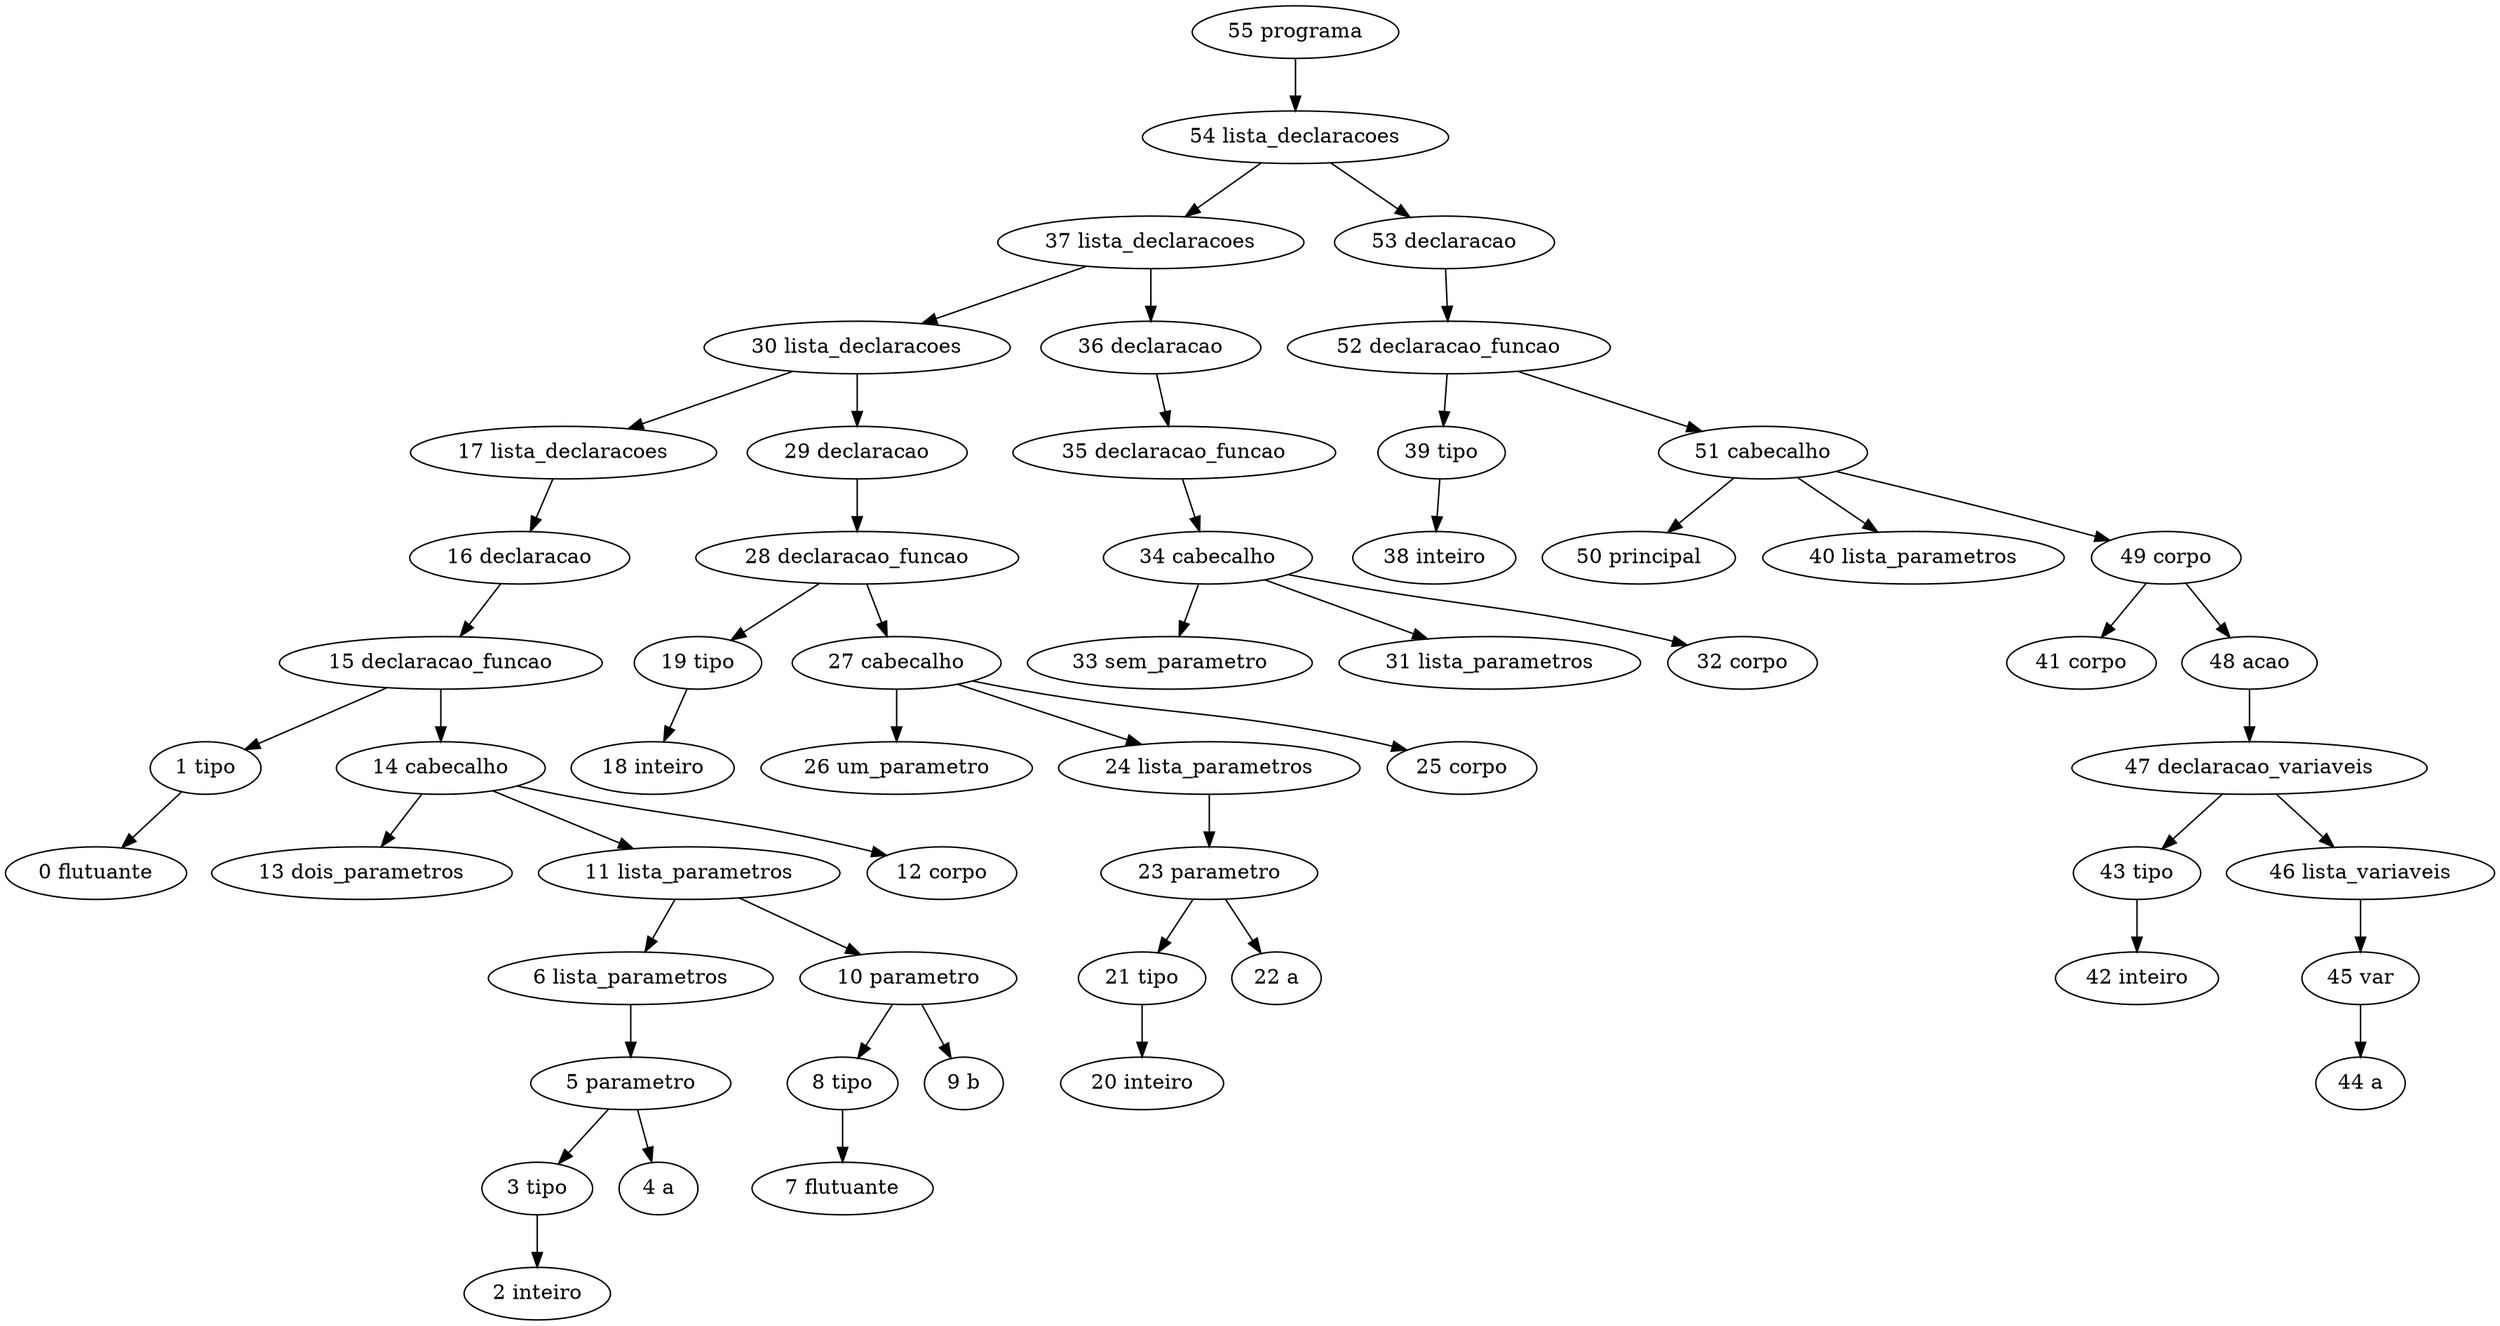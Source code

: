// Análise sintática
digraph {
	"55 programa"
	"54 lista_declaracoes"
	"55 programa" -> "54 lista_declaracoes"
	"37 lista_declaracoes"
	"54 lista_declaracoes" -> "37 lista_declaracoes"
	"30 lista_declaracoes"
	"37 lista_declaracoes" -> "30 lista_declaracoes"
	"17 lista_declaracoes"
	"30 lista_declaracoes" -> "17 lista_declaracoes"
	"16 declaracao"
	"17 lista_declaracoes" -> "16 declaracao"
	"15 declaracao_funcao"
	"16 declaracao" -> "15 declaracao_funcao"
	"1 tipo"
	"15 declaracao_funcao" -> "1 tipo"
	"0 flutuante"
	"1 tipo" -> "0 flutuante"
	"14 cabecalho"
	"15 declaracao_funcao" -> "14 cabecalho"
	"13 dois_parametros"
	"14 cabecalho" -> "13 dois_parametros"
	"11 lista_parametros"
	"14 cabecalho" -> "11 lista_parametros"
	"6 lista_parametros"
	"11 lista_parametros" -> "6 lista_parametros"
	"5 parametro"
	"6 lista_parametros" -> "5 parametro"
	"3 tipo"
	"5 parametro" -> "3 tipo"
	"2 inteiro"
	"3 tipo" -> "2 inteiro"
	"4 a"
	"5 parametro" -> "4 a"
	"10 parametro"
	"11 lista_parametros" -> "10 parametro"
	"8 tipo"
	"10 parametro" -> "8 tipo"
	"7 flutuante"
	"8 tipo" -> "7 flutuante"
	"9 b"
	"10 parametro" -> "9 b"
	"12 corpo"
	"14 cabecalho" -> "12 corpo"
	"29 declaracao"
	"30 lista_declaracoes" -> "29 declaracao"
	"28 declaracao_funcao"
	"29 declaracao" -> "28 declaracao_funcao"
	"19 tipo"
	"28 declaracao_funcao" -> "19 tipo"
	"18 inteiro"
	"19 tipo" -> "18 inteiro"
	"27 cabecalho"
	"28 declaracao_funcao" -> "27 cabecalho"
	"26 um_parametro"
	"27 cabecalho" -> "26 um_parametro"
	"24 lista_parametros"
	"27 cabecalho" -> "24 lista_parametros"
	"23 parametro"
	"24 lista_parametros" -> "23 parametro"
	"21 tipo"
	"23 parametro" -> "21 tipo"
	"20 inteiro"
	"21 tipo" -> "20 inteiro"
	"22 a"
	"23 parametro" -> "22 a"
	"25 corpo"
	"27 cabecalho" -> "25 corpo"
	"36 declaracao"
	"37 lista_declaracoes" -> "36 declaracao"
	"35 declaracao_funcao"
	"36 declaracao" -> "35 declaracao_funcao"
	"34 cabecalho"
	"35 declaracao_funcao" -> "34 cabecalho"
	"33 sem_parametro"
	"34 cabecalho" -> "33 sem_parametro"
	"31 lista_parametros"
	"34 cabecalho" -> "31 lista_parametros"
	"32 corpo"
	"34 cabecalho" -> "32 corpo"
	"53 declaracao"
	"54 lista_declaracoes" -> "53 declaracao"
	"52 declaracao_funcao"
	"53 declaracao" -> "52 declaracao_funcao"
	"39 tipo"
	"52 declaracao_funcao" -> "39 tipo"
	"38 inteiro"
	"39 tipo" -> "38 inteiro"
	"51 cabecalho"
	"52 declaracao_funcao" -> "51 cabecalho"
	"50 principal"
	"51 cabecalho" -> "50 principal"
	"40 lista_parametros"
	"51 cabecalho" -> "40 lista_parametros"
	"49 corpo"
	"51 cabecalho" -> "49 corpo"
	"41 corpo"
	"49 corpo" -> "41 corpo"
	"48 acao"
	"49 corpo" -> "48 acao"
	"47 declaracao_variaveis"
	"48 acao" -> "47 declaracao_variaveis"
	"43 tipo"
	"47 declaracao_variaveis" -> "43 tipo"
	"42 inteiro"
	"43 tipo" -> "42 inteiro"
	"46 lista_variaveis"
	"47 declaracao_variaveis" -> "46 lista_variaveis"
	"45 var"
	"46 lista_variaveis" -> "45 var"
	"44 a"
	"45 var" -> "44 a"
}
